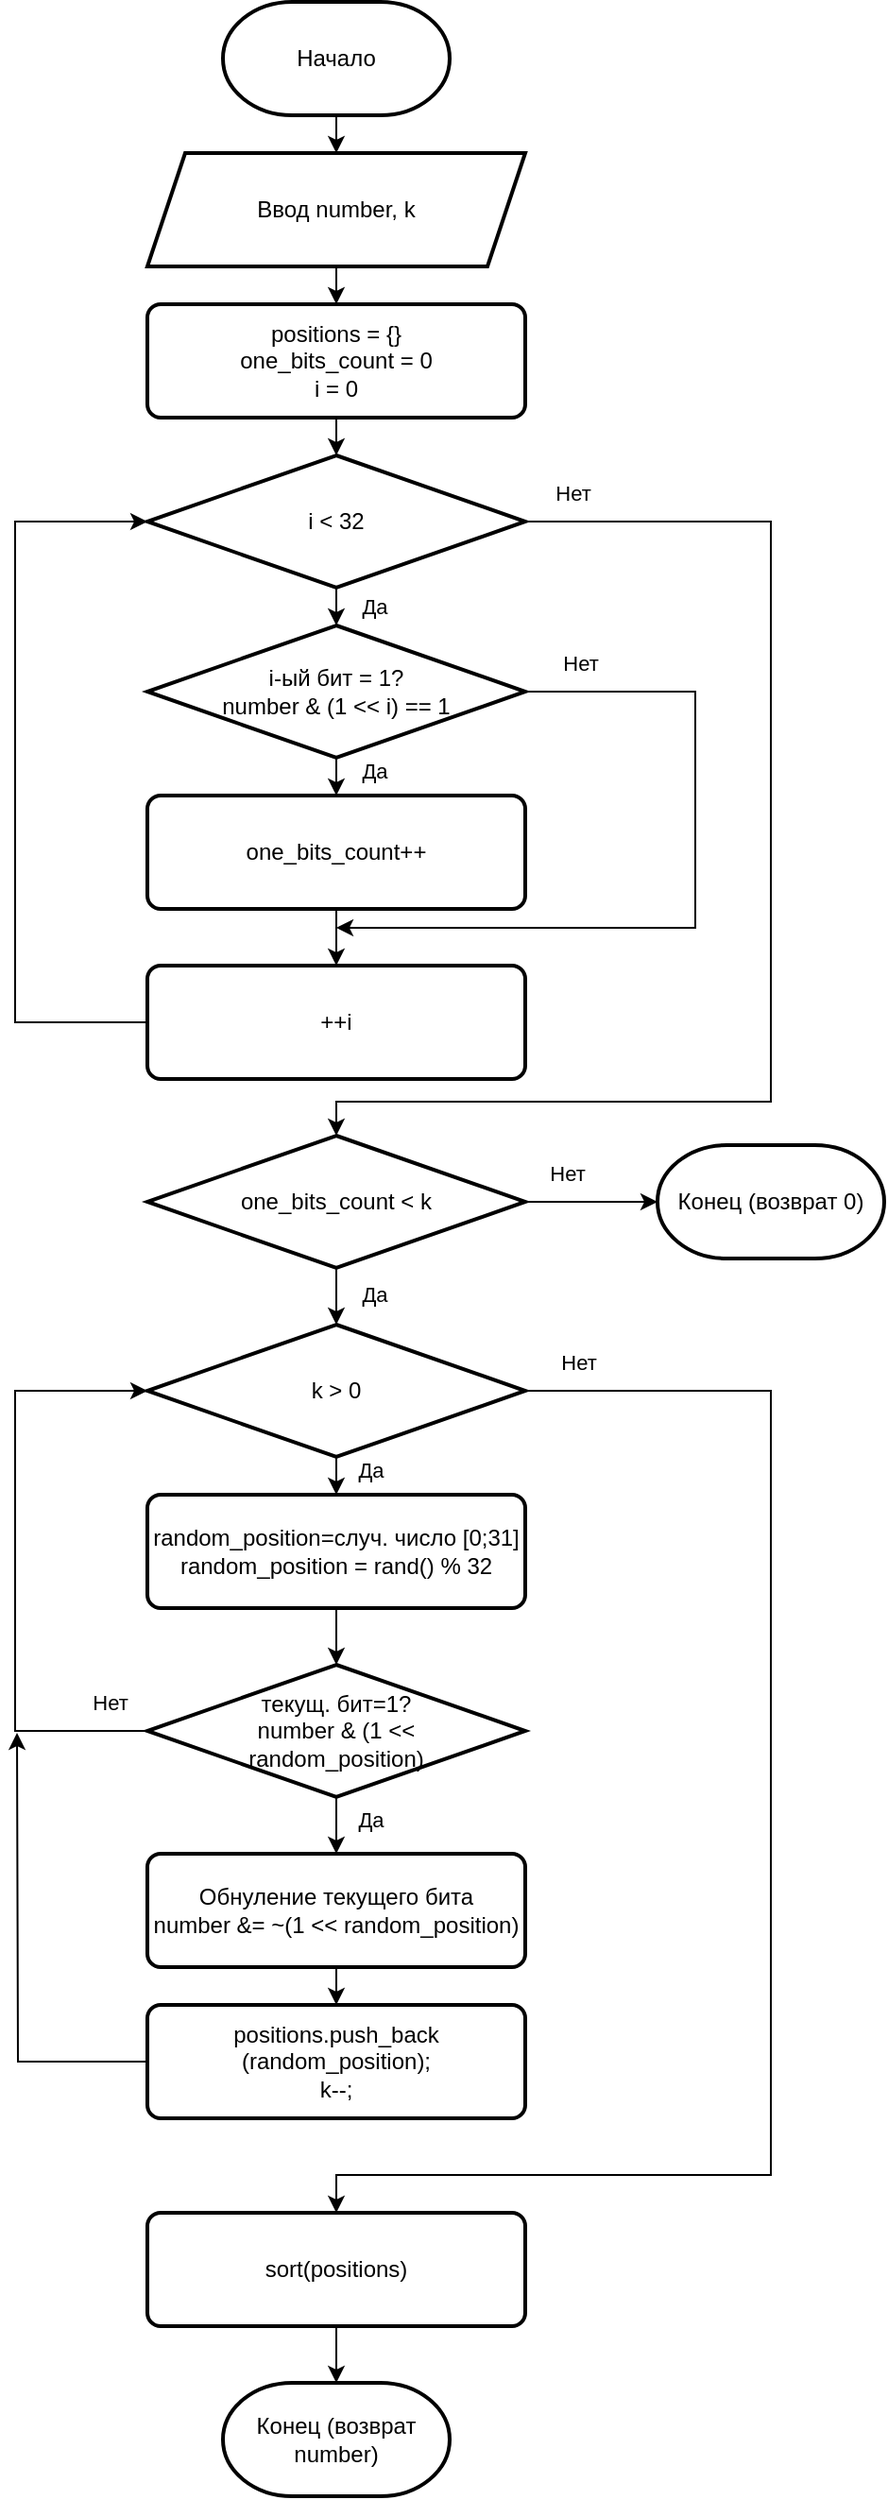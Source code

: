 <mxfile version="24.4.8" type="device">
  <diagram id="C5RBs43oDa-KdzZeNtuy" name="Page-1">
    <mxGraphModel dx="1195" dy="1832" grid="1" gridSize="10" guides="1" tooltips="1" connect="1" arrows="1" fold="1" page="1" pageScale="1" pageWidth="827" pageHeight="1169" math="0" shadow="0">
      <root>
        <mxCell id="WIyWlLk6GJQsqaUBKTNV-0" />
        <mxCell id="WIyWlLk6GJQsqaUBKTNV-1" parent="WIyWlLk6GJQsqaUBKTNV-0" />
        <mxCell id="w3h6DraqCCDbMprD_sf7-18" style="edgeStyle=orthogonalEdgeStyle;rounded=0;orthogonalLoop=1;jettySize=auto;html=1;entryX=0.5;entryY=0;entryDx=0;entryDy=0;" edge="1" parent="WIyWlLk6GJQsqaUBKTNV-1" source="S7_N-UKr1pL8a_zZHFVc-5" target="w3h6DraqCCDbMprD_sf7-2">
          <mxGeometry relative="1" as="geometry" />
        </mxCell>
        <mxCell id="S7_N-UKr1pL8a_zZHFVc-5" value="Начало" style="strokeWidth=2;html=1;shape=mxgraph.flowchart.terminator;whiteSpace=wrap;" parent="WIyWlLk6GJQsqaUBKTNV-1" vertex="1">
          <mxGeometry x="350" y="-600" width="120" height="60" as="geometry" />
        </mxCell>
        <mxCell id="SRNSHd6ge_EsEEtdElFu-37" style="edgeStyle=orthogonalEdgeStyle;rounded=0;orthogonalLoop=1;jettySize=auto;html=1;entryX=0.5;entryY=0;entryDx=0;entryDy=0;" parent="WIyWlLk6GJQsqaUBKTNV-1" edge="1">
          <mxGeometry relative="1" as="geometry">
            <Array as="points">
              <mxPoint x="800" y="-390" />
              <mxPoint x="800" y="640" />
              <mxPoint x="410" y="640" />
            </Array>
            <mxPoint x="410" y="670" as="targetPoint" />
          </mxGeometry>
        </mxCell>
        <mxCell id="SRNSHd6ge_EsEEtdElFu-24" style="edgeStyle=orthogonalEdgeStyle;rounded=0;orthogonalLoop=1;jettySize=auto;html=1;entryX=0.5;entryY=0;entryDx=0;entryDy=0;" parent="WIyWlLk6GJQsqaUBKTNV-1" edge="1">
          <mxGeometry relative="1" as="geometry">
            <Array as="points">
              <mxPoint x="600" y="-30" />
              <mxPoint x="600" y="110" />
              <mxPoint x="410" y="110" />
            </Array>
            <mxPoint x="510" y="-29.947" as="sourcePoint" />
          </mxGeometry>
        </mxCell>
        <mxCell id="SRNSHd6ge_EsEEtdElFu-38" style="edgeStyle=orthogonalEdgeStyle;rounded=0;orthogonalLoop=1;jettySize=auto;html=1;entryX=0;entryY=0.5;entryDx=0;entryDy=0;entryPerimeter=0;exitX=0;exitY=0.5;exitDx=0;exitDy=0;" parent="WIyWlLk6GJQsqaUBKTNV-1" edge="1">
          <mxGeometry relative="1" as="geometry">
            <Array as="points">
              <mxPoint x="150" y="590" />
              <mxPoint x="150" y="-390" />
            </Array>
            <mxPoint x="310" y="-390" as="targetPoint" />
          </mxGeometry>
        </mxCell>
        <mxCell id="gohF25LUEKTXvDDzDyy9-20" value="Конец (возврат number)" style="strokeWidth=2;html=1;shape=mxgraph.flowchart.terminator;whiteSpace=wrap;" parent="WIyWlLk6GJQsqaUBKTNV-1" vertex="1">
          <mxGeometry x="350" y="660" width="120" height="60" as="geometry" />
        </mxCell>
        <mxCell id="9uTxyz1QoavS-g5nwS-g-8" style="edgeStyle=orthogonalEdgeStyle;rounded=0;orthogonalLoop=1;jettySize=auto;html=1;entryX=0.5;entryY=0;entryDx=0;entryDy=0;" parent="WIyWlLk6GJQsqaUBKTNV-1" source="9uTxyz1QoavS-g5nwS-g-4" edge="1">
          <mxGeometry relative="1" as="geometry">
            <mxPoint x="410" y="-340" as="targetPoint" />
          </mxGeometry>
        </mxCell>
        <mxCell id="9uTxyz1QoavS-g5nwS-g-14" value="Да" style="edgeLabel;html=1;align=center;verticalAlign=middle;resizable=0;points=[];" parent="9uTxyz1QoavS-g5nwS-g-8" vertex="1" connectable="0">
          <mxGeometry x="0.576" relative="1" as="geometry">
            <mxPoint x="20" as="offset" />
          </mxGeometry>
        </mxCell>
        <mxCell id="9uTxyz1QoavS-g5nwS-g-9" style="edgeStyle=orthogonalEdgeStyle;rounded=0;orthogonalLoop=1;jettySize=auto;html=1;entryX=0.5;entryY=0;entryDx=0;entryDy=0;" parent="WIyWlLk6GJQsqaUBKTNV-1" source="9uTxyz1QoavS-g5nwS-g-5" edge="1">
          <mxGeometry relative="1" as="geometry">
            <mxPoint x="410" y="-260" as="targetPoint" />
          </mxGeometry>
        </mxCell>
        <mxCell id="9uTxyz1QoavS-g5nwS-g-10" style="edgeStyle=orthogonalEdgeStyle;rounded=0;orthogonalLoop=1;jettySize=auto;html=1;entryX=0;entryY=0.5;entryDx=0;entryDy=0;entryPerimeter=0;" parent="WIyWlLk6GJQsqaUBKTNV-1" target="9uTxyz1QoavS-g5nwS-g-4" edge="1">
          <mxGeometry relative="1" as="geometry">
            <Array as="points">
              <mxPoint x="240" y="-230" />
              <mxPoint x="240" y="-395" />
            </Array>
            <mxPoint x="310" y="-230" as="sourcePoint" />
          </mxGeometry>
        </mxCell>
        <mxCell id="w3h6DraqCCDbMprD_sf7-19" style="edgeStyle=orthogonalEdgeStyle;rounded=0;orthogonalLoop=1;jettySize=auto;html=1;entryX=0.5;entryY=0;entryDx=0;entryDy=0;" edge="1" parent="WIyWlLk6GJQsqaUBKTNV-1" source="w3h6DraqCCDbMprD_sf7-2" target="w3h6DraqCCDbMprD_sf7-3">
          <mxGeometry relative="1" as="geometry" />
        </mxCell>
        <mxCell id="w3h6DraqCCDbMprD_sf7-2" value="Ввод number, k" style="shape=parallelogram;perimeter=parallelogramPerimeter;whiteSpace=wrap;html=1;fixedSize=1;strokeColor=default;strokeWidth=2;align=center;verticalAlign=middle;fontFamily=Helvetica;fontSize=12;fontColor=default;fillColor=default;" vertex="1" parent="WIyWlLk6GJQsqaUBKTNV-1">
          <mxGeometry x="310" y="-520" width="200" height="60" as="geometry" />
        </mxCell>
        <mxCell id="w3h6DraqCCDbMprD_sf7-3" value="&lt;div&gt;positions = {}&lt;/div&gt;one_bits_count = 0&lt;div&gt;i = 0&lt;br&gt;&lt;/div&gt;" style="rounded=1;whiteSpace=wrap;html=1;absoluteArcSize=1;arcSize=14;strokeWidth=2;strokeColor=default;align=center;verticalAlign=middle;fillColor=default;" vertex="1" parent="WIyWlLk6GJQsqaUBKTNV-1">
          <mxGeometry x="310" y="-440" width="200" height="60" as="geometry" />
        </mxCell>
        <mxCell id="w3h6DraqCCDbMprD_sf7-4" value="i &lt; 32" style="strokeWidth=2;html=1;shape=mxgraph.flowchart.decision;whiteSpace=wrap;" vertex="1" parent="WIyWlLk6GJQsqaUBKTNV-1">
          <mxGeometry x="310" y="-360" width="200" height="70" as="geometry" />
        </mxCell>
        <mxCell id="w3h6DraqCCDbMprD_sf7-5" value="++i" style="rounded=1;whiteSpace=wrap;html=1;absoluteArcSize=1;arcSize=14;strokeWidth=2;strokeColor=default;align=center;verticalAlign=middle;fillColor=default;" vertex="1" parent="WIyWlLk6GJQsqaUBKTNV-1">
          <mxGeometry x="310" y="-90" width="200" height="60" as="geometry" />
        </mxCell>
        <mxCell id="w3h6DraqCCDbMprD_sf7-24" value="" style="edgeStyle=orthogonalEdgeStyle;rounded=0;orthogonalLoop=1;jettySize=auto;html=1;" edge="1" parent="WIyWlLk6GJQsqaUBKTNV-1" source="w3h6DraqCCDbMprD_sf7-6" target="w3h6DraqCCDbMprD_sf7-7">
          <mxGeometry relative="1" as="geometry" />
        </mxCell>
        <mxCell id="w3h6DraqCCDbMprD_sf7-25" value="Да" style="edgeLabel;html=1;align=center;verticalAlign=middle;resizable=0;points=[];" vertex="1" connectable="0" parent="w3h6DraqCCDbMprD_sf7-24">
          <mxGeometry x="0.543" y="3" relative="1" as="geometry">
            <mxPoint x="17" as="offset" />
          </mxGeometry>
        </mxCell>
        <mxCell id="w3h6DraqCCDbMprD_sf7-30" style="edgeStyle=orthogonalEdgeStyle;rounded=0;orthogonalLoop=1;jettySize=auto;html=1;" edge="1" parent="WIyWlLk6GJQsqaUBKTNV-1" source="w3h6DraqCCDbMprD_sf7-6">
          <mxGeometry relative="1" as="geometry">
            <mxPoint x="410" y="-110" as="targetPoint" />
            <Array as="points">
              <mxPoint x="600" y="-235" />
              <mxPoint x="600" y="-110" />
            </Array>
          </mxGeometry>
        </mxCell>
        <mxCell id="w3h6DraqCCDbMprD_sf7-31" value="Нет" style="edgeLabel;html=1;align=center;verticalAlign=middle;resizable=0;points=[];" vertex="1" connectable="0" parent="w3h6DraqCCDbMprD_sf7-30">
          <mxGeometry x="-0.859" y="-2" relative="1" as="geometry">
            <mxPoint y="-17" as="offset" />
          </mxGeometry>
        </mxCell>
        <mxCell id="w3h6DraqCCDbMprD_sf7-6" value="&lt;div&gt;i-ый бит = 1?&lt;/div&gt;number &amp;amp; (1 &amp;lt;&amp;lt; i) == 1" style="strokeWidth=2;html=1;shape=mxgraph.flowchart.decision;whiteSpace=wrap;" vertex="1" parent="WIyWlLk6GJQsqaUBKTNV-1">
          <mxGeometry x="310" y="-270" width="200" height="70" as="geometry" />
        </mxCell>
        <mxCell id="w3h6DraqCCDbMprD_sf7-26" value="" style="edgeStyle=orthogonalEdgeStyle;rounded=0;orthogonalLoop=1;jettySize=auto;html=1;" edge="1" parent="WIyWlLk6GJQsqaUBKTNV-1" source="w3h6DraqCCDbMprD_sf7-7" target="w3h6DraqCCDbMprD_sf7-5">
          <mxGeometry relative="1" as="geometry" />
        </mxCell>
        <mxCell id="w3h6DraqCCDbMprD_sf7-7" value="one_bits_count++" style="rounded=1;whiteSpace=wrap;html=1;absoluteArcSize=1;arcSize=14;strokeWidth=2;strokeColor=default;align=center;verticalAlign=middle;fillColor=default;" vertex="1" parent="WIyWlLk6GJQsqaUBKTNV-1">
          <mxGeometry x="310" y="-180" width="200" height="60" as="geometry" />
        </mxCell>
        <mxCell id="w3h6DraqCCDbMprD_sf7-34" value="" style="edgeStyle=orthogonalEdgeStyle;rounded=0;orthogonalLoop=1;jettySize=auto;html=1;" edge="1" parent="WIyWlLk6GJQsqaUBKTNV-1" source="w3h6DraqCCDbMprD_sf7-8" target="w3h6DraqCCDbMprD_sf7-10">
          <mxGeometry relative="1" as="geometry" />
        </mxCell>
        <mxCell id="w3h6DraqCCDbMprD_sf7-35" value="Да" style="edgeLabel;html=1;align=center;verticalAlign=middle;resizable=0;points=[];" vertex="1" connectable="0" parent="w3h6DraqCCDbMprD_sf7-34">
          <mxGeometry x="0.353" y="-2" relative="1" as="geometry">
            <mxPoint x="22" as="offset" />
          </mxGeometry>
        </mxCell>
        <mxCell id="w3h6DraqCCDbMprD_sf7-36" value="" style="edgeStyle=orthogonalEdgeStyle;rounded=0;orthogonalLoop=1;jettySize=auto;html=1;" edge="1" parent="WIyWlLk6GJQsqaUBKTNV-1" source="w3h6DraqCCDbMprD_sf7-8" target="w3h6DraqCCDbMprD_sf7-9">
          <mxGeometry relative="1" as="geometry" />
        </mxCell>
        <mxCell id="w3h6DraqCCDbMprD_sf7-37" value="Нет" style="edgeLabel;html=1;align=center;verticalAlign=middle;resizable=0;points=[];" vertex="1" connectable="0" parent="w3h6DraqCCDbMprD_sf7-36">
          <mxGeometry x="-0.381" relative="1" as="geometry">
            <mxPoint y="-15" as="offset" />
          </mxGeometry>
        </mxCell>
        <mxCell id="w3h6DraqCCDbMprD_sf7-8" value="one_bits_count &lt; k" style="strokeWidth=2;html=1;shape=mxgraph.flowchart.decision;whiteSpace=wrap;" vertex="1" parent="WIyWlLk6GJQsqaUBKTNV-1">
          <mxGeometry x="310" width="200" height="70" as="geometry" />
        </mxCell>
        <mxCell id="w3h6DraqCCDbMprD_sf7-9" value="Конец (возврат 0)" style="strokeWidth=2;html=1;shape=mxgraph.flowchart.terminator;whiteSpace=wrap;" vertex="1" parent="WIyWlLk6GJQsqaUBKTNV-1">
          <mxGeometry x="580" y="5" width="120" height="60" as="geometry" />
        </mxCell>
        <mxCell id="w3h6DraqCCDbMprD_sf7-39" style="edgeStyle=orthogonalEdgeStyle;rounded=0;orthogonalLoop=1;jettySize=auto;html=1;entryX=0.5;entryY=0;entryDx=0;entryDy=0;" edge="1" parent="WIyWlLk6GJQsqaUBKTNV-1" source="w3h6DraqCCDbMprD_sf7-10" target="w3h6DraqCCDbMprD_sf7-11">
          <mxGeometry relative="1" as="geometry" />
        </mxCell>
        <mxCell id="w3h6DraqCCDbMprD_sf7-41" value="Да" style="edgeLabel;html=1;align=center;verticalAlign=middle;resizable=0;points=[];" vertex="1" connectable="0" parent="w3h6DraqCCDbMprD_sf7-39">
          <mxGeometry x="0.526" y="-1" relative="1" as="geometry">
            <mxPoint x="19" y="1" as="offset" />
          </mxGeometry>
        </mxCell>
        <mxCell id="w3h6DraqCCDbMprD_sf7-49" style="edgeStyle=orthogonalEdgeStyle;rounded=0;orthogonalLoop=1;jettySize=auto;html=1;entryX=0.5;entryY=0;entryDx=0;entryDy=0;" edge="1" parent="WIyWlLk6GJQsqaUBKTNV-1" source="w3h6DraqCCDbMprD_sf7-10" target="w3h6DraqCCDbMprD_sf7-15">
          <mxGeometry relative="1" as="geometry">
            <Array as="points">
              <mxPoint x="640" y="135" />
              <mxPoint x="640" y="550" />
              <mxPoint x="410" y="550" />
            </Array>
          </mxGeometry>
        </mxCell>
        <mxCell id="w3h6DraqCCDbMprD_sf7-50" value="Нет" style="edgeLabel;html=1;align=center;verticalAlign=middle;resizable=0;points=[];" vertex="1" connectable="0" parent="w3h6DraqCCDbMprD_sf7-49">
          <mxGeometry x="-0.931" y="-1" relative="1" as="geometry">
            <mxPoint y="-16" as="offset" />
          </mxGeometry>
        </mxCell>
        <mxCell id="w3h6DraqCCDbMprD_sf7-10" value="k &gt; 0" style="strokeWidth=2;html=1;shape=mxgraph.flowchart.decision;whiteSpace=wrap;" vertex="1" parent="WIyWlLk6GJQsqaUBKTNV-1">
          <mxGeometry x="310" y="100" width="200" height="70" as="geometry" />
        </mxCell>
        <mxCell id="w3h6DraqCCDbMprD_sf7-40" value="" style="edgeStyle=orthogonalEdgeStyle;rounded=0;orthogonalLoop=1;jettySize=auto;html=1;" edge="1" parent="WIyWlLk6GJQsqaUBKTNV-1" source="w3h6DraqCCDbMprD_sf7-11" target="w3h6DraqCCDbMprD_sf7-12">
          <mxGeometry relative="1" as="geometry" />
        </mxCell>
        <mxCell id="w3h6DraqCCDbMprD_sf7-11" value="&lt;div&gt;random_position=случ. число [0;31]&lt;br&gt;&lt;/div&gt;random_position = rand() % 32" style="rounded=1;whiteSpace=wrap;html=1;absoluteArcSize=1;arcSize=14;strokeWidth=2;strokeColor=default;align=center;verticalAlign=middle;fillColor=default;" vertex="1" parent="WIyWlLk6GJQsqaUBKTNV-1">
          <mxGeometry x="310" y="190" width="200" height="60" as="geometry" />
        </mxCell>
        <mxCell id="w3h6DraqCCDbMprD_sf7-43" style="edgeStyle=orthogonalEdgeStyle;rounded=0;orthogonalLoop=1;jettySize=auto;html=1;entryX=0.5;entryY=0;entryDx=0;entryDy=0;" edge="1" parent="WIyWlLk6GJQsqaUBKTNV-1" source="w3h6DraqCCDbMprD_sf7-12" target="w3h6DraqCCDbMprD_sf7-13">
          <mxGeometry relative="1" as="geometry" />
        </mxCell>
        <mxCell id="w3h6DraqCCDbMprD_sf7-44" value="Да" style="edgeLabel;html=1;align=center;verticalAlign=middle;resizable=0;points=[];" vertex="1" connectable="0" parent="w3h6DraqCCDbMprD_sf7-43">
          <mxGeometry x="-0.465" y="3" relative="1" as="geometry">
            <mxPoint x="15" y="-2" as="offset" />
          </mxGeometry>
        </mxCell>
        <mxCell id="w3h6DraqCCDbMprD_sf7-12" value="&lt;div&gt;текущ. бит=1?&lt;/div&gt;number &amp;amp; (1 &amp;lt;&amp;lt;&lt;div&gt;random_position)&lt;/div&gt;" style="strokeWidth=2;html=1;shape=mxgraph.flowchart.decision;whiteSpace=wrap;" vertex="1" parent="WIyWlLk6GJQsqaUBKTNV-1">
          <mxGeometry x="310" y="280" width="200" height="70" as="geometry" />
        </mxCell>
        <mxCell id="w3h6DraqCCDbMprD_sf7-46" style="edgeStyle=orthogonalEdgeStyle;rounded=0;orthogonalLoop=1;jettySize=auto;html=1;entryX=0.5;entryY=0;entryDx=0;entryDy=0;" edge="1" parent="WIyWlLk6GJQsqaUBKTNV-1" source="w3h6DraqCCDbMprD_sf7-13" target="w3h6DraqCCDbMprD_sf7-14">
          <mxGeometry relative="1" as="geometry" />
        </mxCell>
        <mxCell id="w3h6DraqCCDbMprD_sf7-13" value="&lt;div&gt;Обнуление текущего бита&lt;br&gt;&lt;/div&gt;number &amp;amp;= ~(1 &amp;lt;&amp;lt; random_position)" style="rounded=1;whiteSpace=wrap;html=1;absoluteArcSize=1;arcSize=14;strokeWidth=2;strokeColor=default;align=center;verticalAlign=middle;fillColor=default;" vertex="1" parent="WIyWlLk6GJQsqaUBKTNV-1">
          <mxGeometry x="310" y="380" width="200" height="60" as="geometry" />
        </mxCell>
        <mxCell id="w3h6DraqCCDbMprD_sf7-53" style="edgeStyle=orthogonalEdgeStyle;rounded=0;orthogonalLoop=1;jettySize=auto;html=1;" edge="1" parent="WIyWlLk6GJQsqaUBKTNV-1" source="w3h6DraqCCDbMprD_sf7-14">
          <mxGeometry relative="1" as="geometry">
            <mxPoint x="241" y="316" as="targetPoint" />
          </mxGeometry>
        </mxCell>
        <mxCell id="w3h6DraqCCDbMprD_sf7-14" value="positions.push_back&lt;div&gt;(random_position);&lt;div&gt;k--;&lt;br&gt;&lt;/div&gt;&lt;/div&gt;" style="rounded=1;whiteSpace=wrap;html=1;absoluteArcSize=1;arcSize=14;strokeWidth=2;strokeColor=default;align=center;verticalAlign=middle;fillColor=default;" vertex="1" parent="WIyWlLk6GJQsqaUBKTNV-1">
          <mxGeometry x="310" y="460" width="200" height="60" as="geometry" />
        </mxCell>
        <UserObject label="sort(positions)" id="w3h6DraqCCDbMprD_sf7-15">
          <mxCell style="rounded=1;whiteSpace=wrap;html=1;absoluteArcSize=1;arcSize=14;strokeWidth=2;strokeColor=default;align=center;verticalAlign=middle;fillColor=default;" vertex="1" parent="WIyWlLk6GJQsqaUBKTNV-1">
            <mxGeometry x="310" y="570" width="200" height="60" as="geometry" />
          </mxCell>
        </UserObject>
        <mxCell id="w3h6DraqCCDbMprD_sf7-20" style="edgeStyle=orthogonalEdgeStyle;rounded=0;orthogonalLoop=1;jettySize=auto;html=1;entryX=0.5;entryY=0;entryDx=0;entryDy=0;entryPerimeter=0;" edge="1" parent="WIyWlLk6GJQsqaUBKTNV-1" source="w3h6DraqCCDbMprD_sf7-3" target="w3h6DraqCCDbMprD_sf7-4">
          <mxGeometry relative="1" as="geometry" />
        </mxCell>
        <mxCell id="w3h6DraqCCDbMprD_sf7-22" style="edgeStyle=orthogonalEdgeStyle;rounded=0;orthogonalLoop=1;jettySize=auto;html=1;entryX=0.5;entryY=0;entryDx=0;entryDy=0;entryPerimeter=0;" edge="1" parent="WIyWlLk6GJQsqaUBKTNV-1" source="w3h6DraqCCDbMprD_sf7-4" target="w3h6DraqCCDbMprD_sf7-6">
          <mxGeometry relative="1" as="geometry" />
        </mxCell>
        <mxCell id="w3h6DraqCCDbMprD_sf7-23" value="Да" style="edgeLabel;html=1;align=center;verticalAlign=middle;resizable=0;points=[];" vertex="1" connectable="0" parent="w3h6DraqCCDbMprD_sf7-22">
          <mxGeometry x="0.717" y="1" relative="1" as="geometry">
            <mxPoint x="19" y="-2" as="offset" />
          </mxGeometry>
        </mxCell>
        <mxCell id="w3h6DraqCCDbMprD_sf7-27" style="edgeStyle=orthogonalEdgeStyle;rounded=0;orthogonalLoop=1;jettySize=auto;html=1;entryX=0;entryY=0.5;entryDx=0;entryDy=0;entryPerimeter=0;" edge="1" parent="WIyWlLk6GJQsqaUBKTNV-1" source="w3h6DraqCCDbMprD_sf7-5" target="w3h6DraqCCDbMprD_sf7-4">
          <mxGeometry relative="1" as="geometry">
            <Array as="points">
              <mxPoint x="240" y="-60" />
              <mxPoint x="240" y="-325" />
            </Array>
          </mxGeometry>
        </mxCell>
        <mxCell id="w3h6DraqCCDbMprD_sf7-32" style="edgeStyle=orthogonalEdgeStyle;rounded=0;orthogonalLoop=1;jettySize=auto;html=1;entryX=0.5;entryY=0;entryDx=0;entryDy=0;entryPerimeter=0;" edge="1" parent="WIyWlLk6GJQsqaUBKTNV-1" source="w3h6DraqCCDbMprD_sf7-4" target="w3h6DraqCCDbMprD_sf7-8">
          <mxGeometry relative="1" as="geometry">
            <Array as="points">
              <mxPoint x="640" y="-325" />
              <mxPoint x="640" y="-18" />
              <mxPoint x="410" y="-18" />
            </Array>
          </mxGeometry>
        </mxCell>
        <mxCell id="w3h6DraqCCDbMprD_sf7-33" value="Нет" style="edgeLabel;html=1;align=center;verticalAlign=middle;resizable=0;points=[];" vertex="1" connectable="0" parent="w3h6DraqCCDbMprD_sf7-32">
          <mxGeometry x="-0.929" y="-1" relative="1" as="geometry">
            <mxPoint y="-16" as="offset" />
          </mxGeometry>
        </mxCell>
        <mxCell id="w3h6DraqCCDbMprD_sf7-48" style="edgeStyle=orthogonalEdgeStyle;rounded=0;orthogonalLoop=1;jettySize=auto;html=1;entryX=0.5;entryY=0;entryDx=0;entryDy=0;entryPerimeter=0;" edge="1" parent="WIyWlLk6GJQsqaUBKTNV-1" source="w3h6DraqCCDbMprD_sf7-15" target="gohF25LUEKTXvDDzDyy9-20">
          <mxGeometry relative="1" as="geometry" />
        </mxCell>
        <mxCell id="w3h6DraqCCDbMprD_sf7-51" style="edgeStyle=orthogonalEdgeStyle;rounded=0;orthogonalLoop=1;jettySize=auto;html=1;entryX=0;entryY=0.5;entryDx=0;entryDy=0;entryPerimeter=0;" edge="1" parent="WIyWlLk6GJQsqaUBKTNV-1" source="w3h6DraqCCDbMprD_sf7-12" target="w3h6DraqCCDbMprD_sf7-10">
          <mxGeometry relative="1" as="geometry">
            <Array as="points">
              <mxPoint x="240" y="315" />
              <mxPoint x="240" y="135" />
            </Array>
          </mxGeometry>
        </mxCell>
        <mxCell id="w3h6DraqCCDbMprD_sf7-52" value="Нет" style="edgeLabel;html=1;align=center;verticalAlign=middle;resizable=0;points=[];" vertex="1" connectable="0" parent="w3h6DraqCCDbMprD_sf7-51">
          <mxGeometry x="-0.844" y="-1" relative="1" as="geometry">
            <mxPoint x="5" y="-14" as="offset" />
          </mxGeometry>
        </mxCell>
      </root>
    </mxGraphModel>
  </diagram>
</mxfile>
